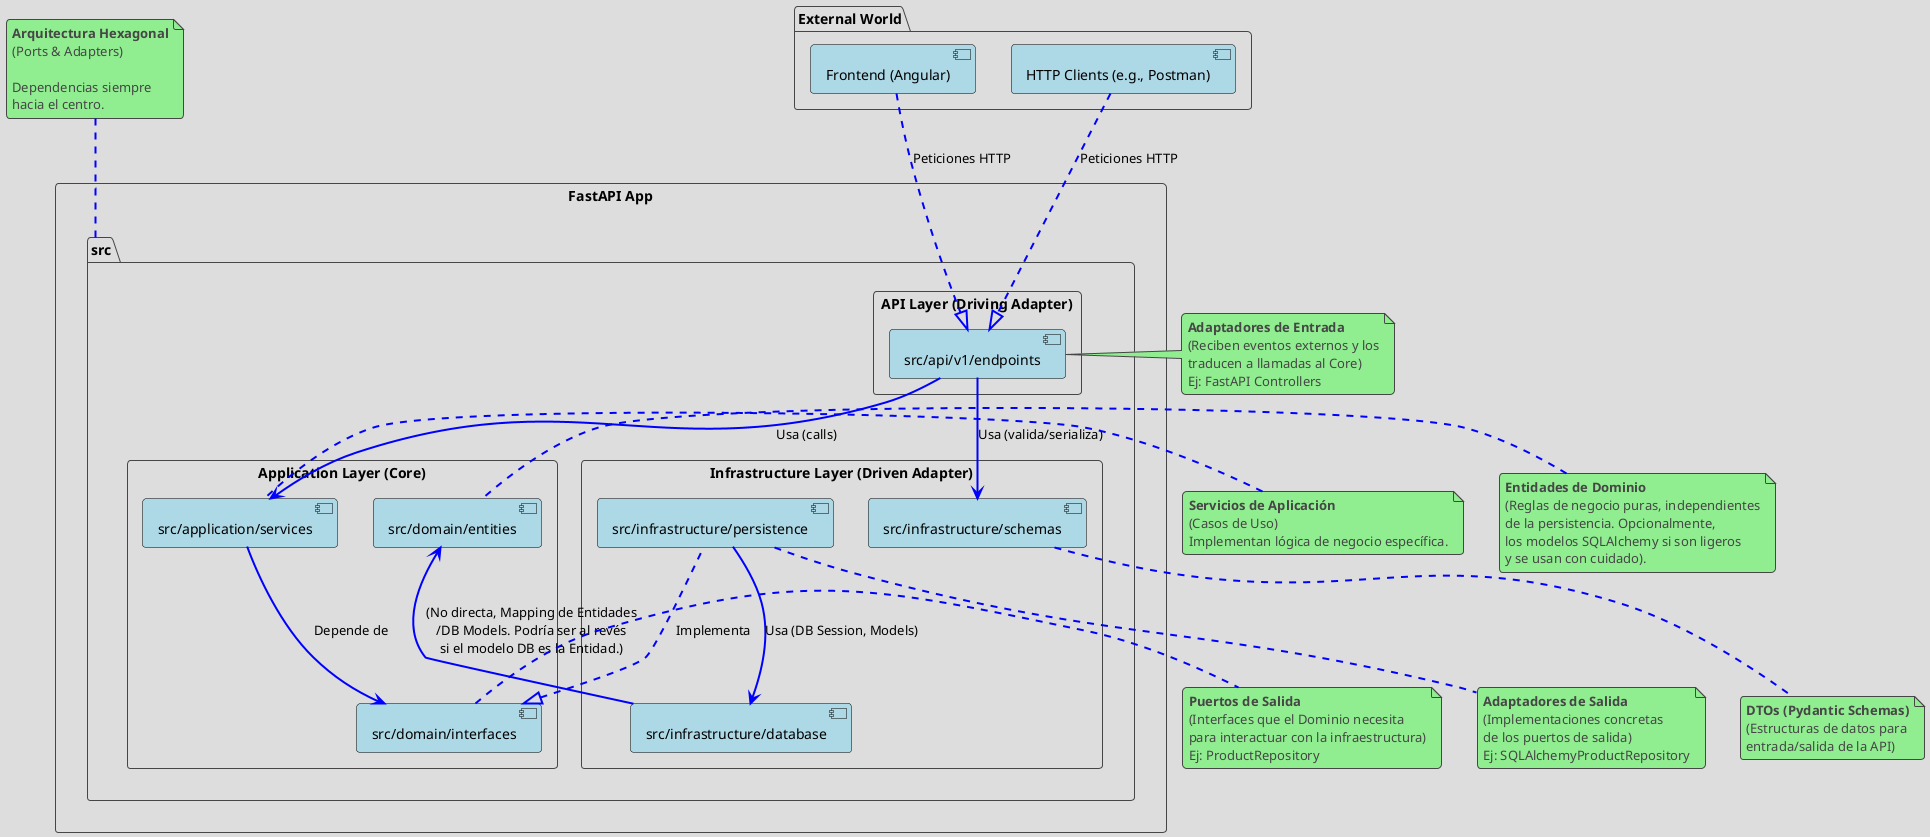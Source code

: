 @startuml
!theme toy

skinparam component {
  BackgroundColor lightblue
  BorderColor black
  ArrowColor black
}

skinparam arrow {
  Thickness 2
  Color blue
}

package "External World" as external_world {
    component "Frontend (Angular)" as frontend
    component "HTTP Clients (e.g., Postman)" as http_client
}

rectangle "FastAPI App" as fastapi_app {
    package "src" as app_root {
        rectangle "API Layer (Driving Adapter)" as api_layer {
            component "src/api/v1/endpoints" as endpoints
        }

        rectangle "Application Layer (Core)" as application_layer {
            component "src/application/services" as services
            component "src/domain/interfaces" as interfaces
            component "src/domain/entities" as domain_entities
        }

        rectangle "Infrastructure Layer (Driven Adapter)" as infrastructure_layer {
            component "src/infrastructure/persistence" as persistence
            component "src/infrastructure/database" as database
            component "src/infrastructure/schemas" as schemas
        }
    }
}

' Relaciones y Dependencias'

' Capa API (Adaptador de Entrada) -> Servicios de Aplicación (Puerto de Entrada del Core)
endpoints --> services : Usa (calls)

' Servicios de Aplicación (Core) -> Interfaces de Dominio (Puertos de Salida del Core)
services --> interfaces : Depende de

' Implementación de Persistencia (Adaptador de Salida) -> Interfaces de Dominio (Implementa el Puerto de Salida)
persistence .up.|> interfaces : Implementa

' Capa API (Adaptador de Entrada) -> Esquemas (DTOs para Entrada/Salida)
endpoints --> schemas : Usa (valida/serializa)

' Capa de Persistencia (Adaptador de Salida) -> Modelos de Base de Datos (SQLAlchemy)
persistence --> database : Usa (DB Session, Models)

' Modelos de DB (SQLAlchemy) en la infraestructura
database --> domain_entities : (No directa, Mapping de Entidades\n/DB Models. Podría ser al revés\nsi el modelo DB es la Entidad.)

' El "Mundo Exterior" interactúa con la capa API
frontend ..|> endpoints : Peticiones HTTP
http_client ..|> endpoints : Peticiones HTTP


' Notas y Aclaraciones
note top of app_root : **Arquitectura Hexagonal**\n(Ports & Adapters)\n\nDependencias siempre\nhacia el centro.

note right of interfaces : **Puertos de Salida**\n(Interfaces que el Dominio necesita\npara interactuar con la infraestructura)\nEj: ProductRepository

note left of services : **Servicios de Aplicación**\n(Casos de Uso)\nImplementan lógica de negocio específica.

note bottom of persistence : **Adaptadores de Salida**\n(Implementaciones concretas\nde los puertos de salida)\nEj: SQLAlchemyProductRepository

note right of endpoints : **Adaptadores de Entrada**\n(Reciben eventos externos y los\ntraducen a llamadas al Core)\nEj: FastAPI Controllers

note bottom of schemas : **DTOs (Pydantic Schemas)**\n(Estructuras de datos para\nentrada/salida de la API)

note left of domain_entities : **Entidades de Dominio**\n(Reglas de negocio puras, independientes\nde la persistencia. Opcionalmente,\nlos modelos SQLAlchemy si son ligeros\ny se usan con cuidado).

@enduml